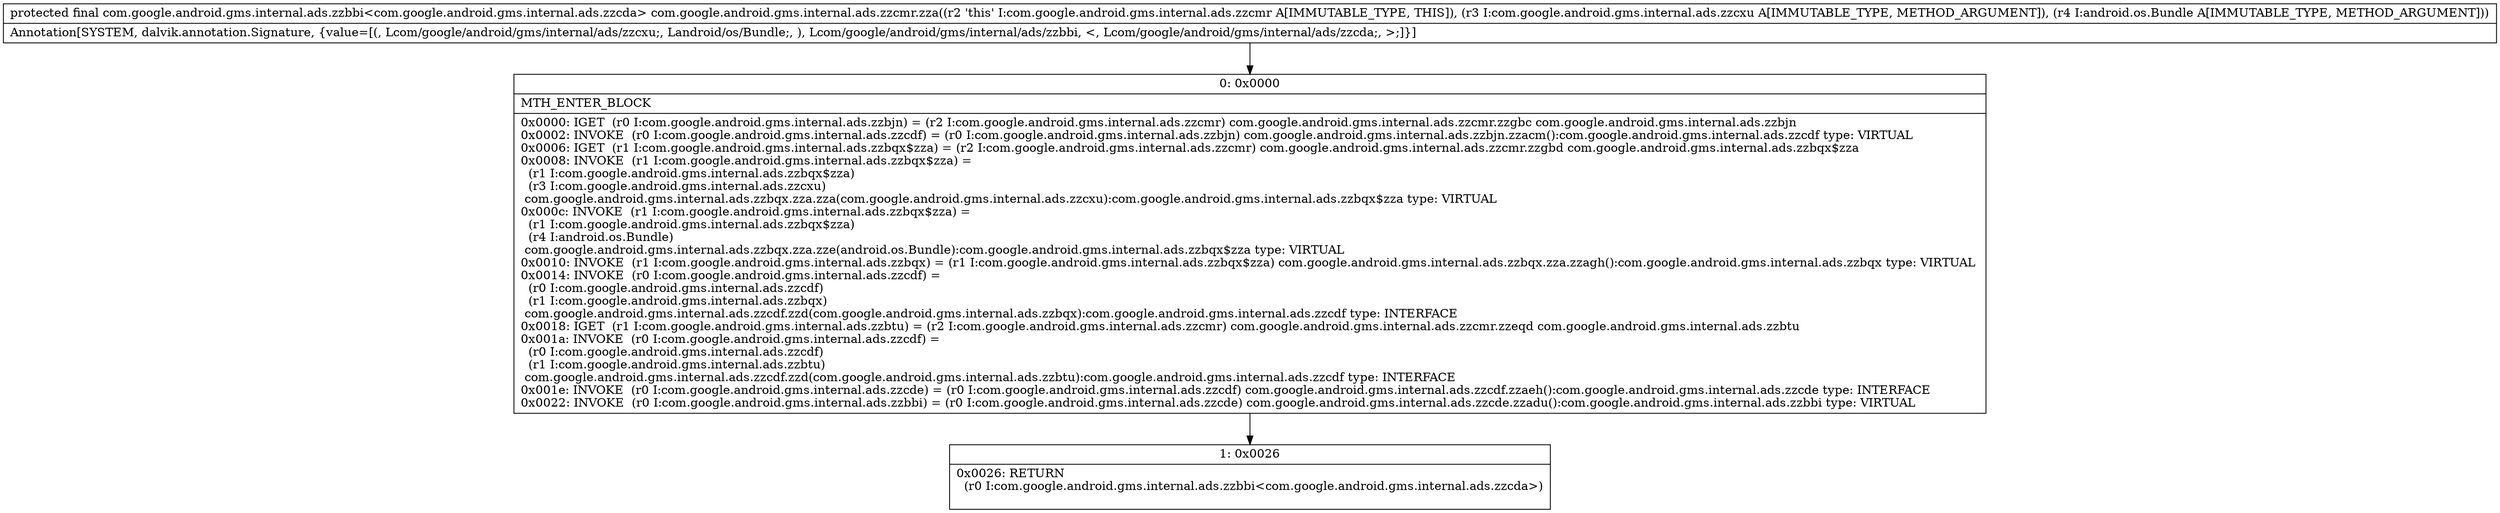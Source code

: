 digraph "CFG forcom.google.android.gms.internal.ads.zzcmr.zza(Lcom\/google\/android\/gms\/internal\/ads\/zzcxu;Landroid\/os\/Bundle;)Lcom\/google\/android\/gms\/internal\/ads\/zzbbi;" {
Node_0 [shape=record,label="{0\:\ 0x0000|MTH_ENTER_BLOCK\l|0x0000: IGET  (r0 I:com.google.android.gms.internal.ads.zzbjn) = (r2 I:com.google.android.gms.internal.ads.zzcmr) com.google.android.gms.internal.ads.zzcmr.zzgbc com.google.android.gms.internal.ads.zzbjn \l0x0002: INVOKE  (r0 I:com.google.android.gms.internal.ads.zzcdf) = (r0 I:com.google.android.gms.internal.ads.zzbjn) com.google.android.gms.internal.ads.zzbjn.zzacm():com.google.android.gms.internal.ads.zzcdf type: VIRTUAL \l0x0006: IGET  (r1 I:com.google.android.gms.internal.ads.zzbqx$zza) = (r2 I:com.google.android.gms.internal.ads.zzcmr) com.google.android.gms.internal.ads.zzcmr.zzgbd com.google.android.gms.internal.ads.zzbqx$zza \l0x0008: INVOKE  (r1 I:com.google.android.gms.internal.ads.zzbqx$zza) = \l  (r1 I:com.google.android.gms.internal.ads.zzbqx$zza)\l  (r3 I:com.google.android.gms.internal.ads.zzcxu)\l com.google.android.gms.internal.ads.zzbqx.zza.zza(com.google.android.gms.internal.ads.zzcxu):com.google.android.gms.internal.ads.zzbqx$zza type: VIRTUAL \l0x000c: INVOKE  (r1 I:com.google.android.gms.internal.ads.zzbqx$zza) = \l  (r1 I:com.google.android.gms.internal.ads.zzbqx$zza)\l  (r4 I:android.os.Bundle)\l com.google.android.gms.internal.ads.zzbqx.zza.zze(android.os.Bundle):com.google.android.gms.internal.ads.zzbqx$zza type: VIRTUAL \l0x0010: INVOKE  (r1 I:com.google.android.gms.internal.ads.zzbqx) = (r1 I:com.google.android.gms.internal.ads.zzbqx$zza) com.google.android.gms.internal.ads.zzbqx.zza.zzagh():com.google.android.gms.internal.ads.zzbqx type: VIRTUAL \l0x0014: INVOKE  (r0 I:com.google.android.gms.internal.ads.zzcdf) = \l  (r0 I:com.google.android.gms.internal.ads.zzcdf)\l  (r1 I:com.google.android.gms.internal.ads.zzbqx)\l com.google.android.gms.internal.ads.zzcdf.zzd(com.google.android.gms.internal.ads.zzbqx):com.google.android.gms.internal.ads.zzcdf type: INTERFACE \l0x0018: IGET  (r1 I:com.google.android.gms.internal.ads.zzbtu) = (r2 I:com.google.android.gms.internal.ads.zzcmr) com.google.android.gms.internal.ads.zzcmr.zzeqd com.google.android.gms.internal.ads.zzbtu \l0x001a: INVOKE  (r0 I:com.google.android.gms.internal.ads.zzcdf) = \l  (r0 I:com.google.android.gms.internal.ads.zzcdf)\l  (r1 I:com.google.android.gms.internal.ads.zzbtu)\l com.google.android.gms.internal.ads.zzcdf.zzd(com.google.android.gms.internal.ads.zzbtu):com.google.android.gms.internal.ads.zzcdf type: INTERFACE \l0x001e: INVOKE  (r0 I:com.google.android.gms.internal.ads.zzcde) = (r0 I:com.google.android.gms.internal.ads.zzcdf) com.google.android.gms.internal.ads.zzcdf.zzaeh():com.google.android.gms.internal.ads.zzcde type: INTERFACE \l0x0022: INVOKE  (r0 I:com.google.android.gms.internal.ads.zzbbi) = (r0 I:com.google.android.gms.internal.ads.zzcde) com.google.android.gms.internal.ads.zzcde.zzadu():com.google.android.gms.internal.ads.zzbbi type: VIRTUAL \l}"];
Node_1 [shape=record,label="{1\:\ 0x0026|0x0026: RETURN  \l  (r0 I:com.google.android.gms.internal.ads.zzbbi\<com.google.android.gms.internal.ads.zzcda\>)\l \l}"];
MethodNode[shape=record,label="{protected final com.google.android.gms.internal.ads.zzbbi\<com.google.android.gms.internal.ads.zzcda\> com.google.android.gms.internal.ads.zzcmr.zza((r2 'this' I:com.google.android.gms.internal.ads.zzcmr A[IMMUTABLE_TYPE, THIS]), (r3 I:com.google.android.gms.internal.ads.zzcxu A[IMMUTABLE_TYPE, METHOD_ARGUMENT]), (r4 I:android.os.Bundle A[IMMUTABLE_TYPE, METHOD_ARGUMENT]))  | Annotation[SYSTEM, dalvik.annotation.Signature, \{value=[(, Lcom\/google\/android\/gms\/internal\/ads\/zzcxu;, Landroid\/os\/Bundle;, ), Lcom\/google\/android\/gms\/internal\/ads\/zzbbi, \<, Lcom\/google\/android\/gms\/internal\/ads\/zzcda;, \>;]\}]\l}"];
MethodNode -> Node_0;
Node_0 -> Node_1;
}


